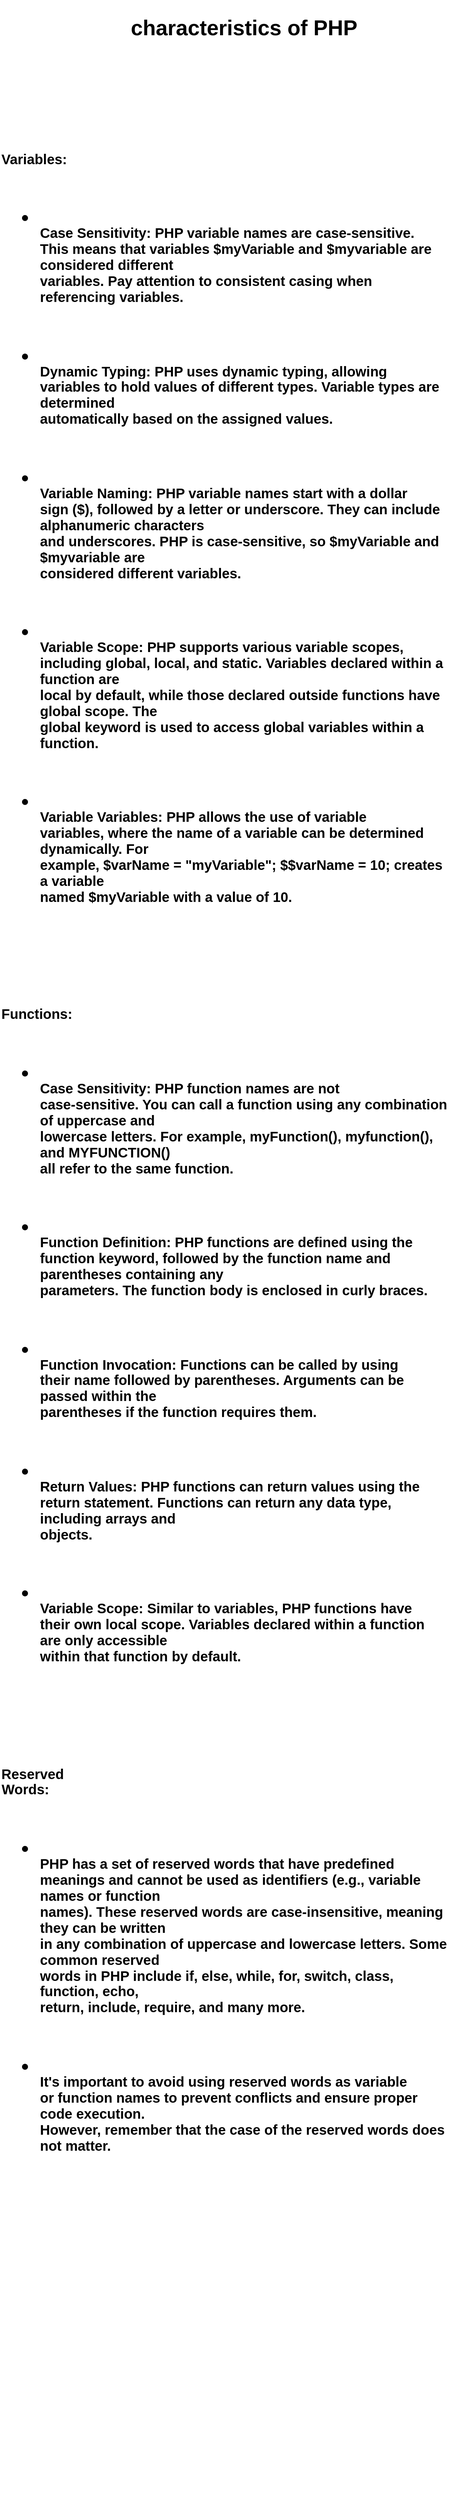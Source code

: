 <mxfile version="21.7.2" type="device">
  <diagram id="nr_waWkO1XJicMMawMq5" name="Page-1">
    <mxGraphModel dx="803" dy="500" grid="1" gridSize="10" guides="1" tooltips="1" connect="1" arrows="1" fold="1" page="1" pageScale="1" pageWidth="850" pageHeight="1100" math="0" shadow="0">
      <root>
        <mxCell id="0" />
        <mxCell id="1" parent="0" />
        <mxCell id="wtmF9lX-q2i9UwXeHCfy-2" value="&lt;p class=&quot;MsoNormal&quot; align=&quot;center&quot; style=&quot;margin-left:36.0pt;text-align:center&quot;&gt;&lt;b style=&quot;mso-bidi-font-weight:normal&quot;&gt;&lt;span lang=&quot;EN&quot; style=&quot;font-size:20.0pt;&#xa;line-height:115%;background:white;mso-highlight:white&quot;&gt;characteristics of PHP&lt;/span&gt;&lt;/b&gt;&lt;/p&gt;&#xa;&#xa;&lt;p class=&quot;MsoNormal&quot; align=&quot;center&quot; style=&quot;margin-left:36.0pt;text-align:center&quot;&gt;&lt;b style=&quot;mso-bidi-font-weight:normal&quot;&gt;&lt;span lang=&quot;EN&quot; style=&quot;font-size:20.0pt;&#xa;line-height:115%;background:white;mso-highlight:white&quot;&gt;&amp;nbsp;&lt;/span&gt;&lt;/b&gt;&lt;/p&gt;&#xa;&#xa;&lt;p class=&quot;MsoNormal&quot; style=&quot;margin-left:0cm;text-indent:-18.0pt;mso-list:l1 level1 lfo2&quot;&gt;&lt;b style=&quot;mso-bidi-font-weight:normal&quot;&gt;&lt;span lang=&quot;EN&quot; style=&quot;font-size:13.0pt;&#xa;line-height:115%;background:white;mso-highlight:white&quot;&gt;&lt;span style=&quot;mso-list:&#xa;Ignore&quot;&gt;1.&lt;span style=&quot;font:7.0pt &amp;quot;Times New Roman&amp;quot;&quot;&gt;&amp;nbsp;&amp;nbsp;&amp;nbsp; &lt;/span&gt;&lt;/span&gt;&lt;/span&gt;&lt;/b&gt;&lt;span dir=&quot;LTR&quot;&gt;&lt;/span&gt;&lt;b style=&quot;mso-bidi-font-weight:normal&quot;&gt;&lt;span lang=&quot;EN&quot; style=&quot;font-size:13.0pt;line-height:115%;background:white;mso-highlight:white&quot;&gt;Variables:&lt;/span&gt;&lt;/b&gt;&lt;/p&gt;&#xa;&#xa;&lt;p class=&quot;MsoNormal&quot; style=&quot;margin-left:36.0pt;text-indent:-18.0pt;mso-list:l3 level1 lfo4&quot;&gt;&lt;span lang=&quot;EN&quot; style=&quot;font-size:13.0pt;line-height:115%;background:white;mso-highlight:&#xa;white&quot;&gt;&lt;span style=&quot;mso-list:Ignore&quot;&gt;●&lt;span style=&quot;font:7.0pt &amp;quot;Times New Roman&amp;quot;&quot;&gt;&amp;nbsp;&amp;nbsp;&amp;nbsp;&amp;nbsp;&#xa;&lt;/span&gt;&lt;/span&gt;&lt;/span&gt;&lt;span dir=&quot;LTR&quot;&gt;&lt;/span&gt;&lt;b style=&quot;mso-bidi-font-weight:&#xa;normal&quot;&gt;&lt;span lang=&quot;EN&quot; style=&quot;font-size:13.0pt;line-height:115%;background:white;&#xa;mso-highlight:white&quot;&gt;Case Sensitivity: PHP variable names are case-sensitive.&#xa;This means that variables $myVariable and $myvariable are considered different&#xa;variables. Pay attention to consistent casing when referencing variables.&lt;/span&gt;&lt;/b&gt;&lt;/p&gt;&#xa;&#xa;&lt;p class=&quot;MsoNormal&quot; style=&quot;margin-left:36.0pt;text-indent:-18.0pt;mso-list:l3 level1 lfo4&quot;&gt;&lt;span lang=&quot;EN&quot; style=&quot;font-size:13.0pt;line-height:115%;background:white;mso-highlight:&#xa;white&quot;&gt;&lt;span style=&quot;mso-list:Ignore&quot;&gt;●&lt;span style=&quot;font:7.0pt &amp;quot;Times New Roman&amp;quot;&quot;&gt;&amp;nbsp;&amp;nbsp;&amp;nbsp;&amp;nbsp;&#xa;&lt;/span&gt;&lt;/span&gt;&lt;/span&gt;&lt;span dir=&quot;LTR&quot;&gt;&lt;/span&gt;&lt;b style=&quot;mso-bidi-font-weight:&#xa;normal&quot;&gt;&lt;span lang=&quot;EN&quot; style=&quot;font-size:13.0pt;line-height:115%;background:white;&#xa;mso-highlight:white&quot;&gt;Dynamic Typing: PHP uses dynamic typing, allowing&#xa;variables to hold values of different types. Variable types are determined&#xa;automatically based on the assigned values.&lt;/span&gt;&lt;/b&gt;&lt;/p&gt;&#xa;&#xa;&lt;p class=&quot;MsoNormal&quot; style=&quot;margin-left:36.0pt;text-indent:-18.0pt;mso-list:l3 level1 lfo4&quot;&gt;&lt;span lang=&quot;EN&quot; style=&quot;font-size:13.0pt;line-height:115%;background:white;mso-highlight:&#xa;white&quot;&gt;&lt;span style=&quot;mso-list:Ignore&quot;&gt;●&lt;span style=&quot;font:7.0pt &amp;quot;Times New Roman&amp;quot;&quot;&gt;&amp;nbsp;&amp;nbsp;&amp;nbsp;&amp;nbsp;&#xa;&lt;/span&gt;&lt;/span&gt;&lt;/span&gt;&lt;span dir=&quot;LTR&quot;&gt;&lt;/span&gt;&lt;b style=&quot;mso-bidi-font-weight:&#xa;normal&quot;&gt;&lt;span lang=&quot;EN&quot; style=&quot;font-size:13.0pt;line-height:115%;background:white;&#xa;mso-highlight:white&quot;&gt;Variable Naming: PHP variable names start with a dollar&#xa;sign ($), followed by a letter or underscore. They can include alphanumeric characters&#xa;and underscores. PHP is case-sensitive, so $myVariable and $myvariable are&#xa;considered different variables.&lt;/span&gt;&lt;/b&gt;&lt;/p&gt;&#xa;&#xa;&lt;p class=&quot;MsoNormal&quot; style=&quot;margin-left:36.0pt;text-indent:-18.0pt;mso-list:l3 level1 lfo4&quot;&gt;&lt;span lang=&quot;EN&quot; style=&quot;font-size:13.0pt;line-height:115%;background:white;mso-highlight:&#xa;white&quot;&gt;&lt;span style=&quot;mso-list:Ignore&quot;&gt;●&lt;span style=&quot;font:7.0pt &amp;quot;Times New Roman&amp;quot;&quot;&gt;&amp;nbsp;&amp;nbsp;&amp;nbsp;&amp;nbsp;&#xa;&lt;/span&gt;&lt;/span&gt;&lt;/span&gt;&lt;span dir=&quot;LTR&quot;&gt;&lt;/span&gt;&lt;b style=&quot;mso-bidi-font-weight:&#xa;normal&quot;&gt;&lt;span lang=&quot;EN&quot; style=&quot;font-size:13.0pt;line-height:115%;background:white;&#xa;mso-highlight:white&quot;&gt;Variable Scope: PHP supports various variable scopes,&#xa;including global, local, and static. Variables declared within a function are&#xa;local by default, while those declared outside functions have global scope. The&#xa;global keyword is used to access global variables within a function.&lt;/span&gt;&lt;/b&gt;&lt;/p&gt;&#xa;&#xa;&lt;p class=&quot;MsoNormal&quot; style=&quot;margin-left:36.0pt;text-indent:-18.0pt;mso-list:l3 level1 lfo4&quot;&gt;&lt;span lang=&quot;EN&quot; style=&quot;font-size:13.0pt;line-height:115%;background:white;mso-highlight:&#xa;white&quot;&gt;&lt;span style=&quot;mso-list:Ignore&quot;&gt;●&lt;span style=&quot;font:7.0pt &amp;quot;Times New Roman&amp;quot;&quot;&gt;&amp;nbsp;&amp;nbsp;&amp;nbsp;&amp;nbsp;&#xa;&lt;/span&gt;&lt;/span&gt;&lt;/span&gt;&lt;span dir=&quot;LTR&quot;&gt;&lt;/span&gt;&lt;b style=&quot;mso-bidi-font-weight:&#xa;normal&quot;&gt;&lt;span lang=&quot;EN&quot; style=&quot;font-size:13.0pt;line-height:115%;background:white;&#xa;mso-highlight:white&quot;&gt;Variable Variables: PHP allows the use of variable&#xa;variables, where the name of a variable can be determined dynamically. For&#xa;example, $varName = &quot;myVariable&quot;; $$varName = 10; creates a variable&#xa;named $myVariable with a value of 10.&lt;/span&gt;&lt;/b&gt;&lt;/p&gt;&#xa;&#xa;&lt;p class=&quot;MsoNormal&quot; style=&quot;margin-left:36.0pt&quot;&gt;&lt;b style=&quot;mso-bidi-font-weight:&#xa;normal&quot;&gt;&lt;span lang=&quot;EN&quot; style=&quot;font-size:13.0pt;line-height:115%;background:white;&#xa;mso-highlight:white&quot;&gt;&amp;nbsp;&lt;/span&gt;&lt;/b&gt;&lt;/p&gt;&#xa;&#xa;&lt;p class=&quot;MsoNormal&quot; style=&quot;margin-left:0cm;text-indent:-18.0pt;mso-list:l1 level1 lfo2&quot;&gt;&lt;b style=&quot;mso-bidi-font-weight:normal&quot;&gt;&lt;span lang=&quot;EN&quot; style=&quot;font-size:13.0pt;&#xa;line-height:115%;background:white;mso-highlight:white&quot;&gt;&lt;span style=&quot;mso-list:&#xa;Ignore&quot;&gt;2.&lt;span style=&quot;font:7.0pt &amp;quot;Times New Roman&amp;quot;&quot;&gt;&amp;nbsp;&amp;nbsp;&amp;nbsp; &lt;/span&gt;&lt;/span&gt;&lt;/span&gt;&lt;/b&gt;&lt;span dir=&quot;LTR&quot;&gt;&lt;/span&gt;&lt;b style=&quot;mso-bidi-font-weight:normal&quot;&gt;&lt;span lang=&quot;EN&quot; style=&quot;font-size:13.0pt;line-height:115%;background:white;mso-highlight:white&quot;&gt;Functions:&lt;/span&gt;&lt;/b&gt;&lt;/p&gt;&#xa;&#xa;&lt;p class=&quot;MsoNormal&quot; style=&quot;margin-left:36.0pt;text-indent:-18.0pt;mso-list:l2 level1 lfo1&quot;&gt;&lt;span lang=&quot;EN&quot; style=&quot;font-size:13.0pt;line-height:115%;background:white;mso-highlight:&#xa;white&quot;&gt;&lt;span style=&quot;mso-list:Ignore&quot;&gt;●&lt;span style=&quot;font:7.0pt &amp;quot;Times New Roman&amp;quot;&quot;&gt;&amp;nbsp;&amp;nbsp;&amp;nbsp;&amp;nbsp;&#xa;&lt;/span&gt;&lt;/span&gt;&lt;/span&gt;&lt;span dir=&quot;LTR&quot;&gt;&lt;/span&gt;&lt;b style=&quot;mso-bidi-font-weight:&#xa;normal&quot;&gt;&lt;span lang=&quot;EN&quot; style=&quot;font-size:13.0pt;line-height:115%;background:white;&#xa;mso-highlight:white&quot;&gt;Case Sensitivity: PHP function names are not&#xa;case-sensitive. You can call a function using any combination of uppercase and&#xa;lowercase letters. For example, myFunction(), myfunction(), and MYFUNCTION()&#xa;all refer to the same function.&lt;/span&gt;&lt;/b&gt;&lt;/p&gt;&#xa;&#xa;&lt;p class=&quot;MsoNormal&quot; style=&quot;margin-left:36.0pt;text-indent:-18.0pt;mso-list:l2 level1 lfo1&quot;&gt;&lt;span lang=&quot;EN&quot; style=&quot;font-size:13.0pt;line-height:115%;background:white;mso-highlight:&#xa;white&quot;&gt;&lt;span style=&quot;mso-list:Ignore&quot;&gt;●&lt;span style=&quot;font:7.0pt &amp;quot;Times New Roman&amp;quot;&quot;&gt;&amp;nbsp;&amp;nbsp;&amp;nbsp;&amp;nbsp;&#xa;&lt;/span&gt;&lt;/span&gt;&lt;/span&gt;&lt;span dir=&quot;LTR&quot;&gt;&lt;/span&gt;&lt;b style=&quot;mso-bidi-font-weight:&#xa;normal&quot;&gt;&lt;span lang=&quot;EN&quot; style=&quot;font-size:13.0pt;line-height:115%;background:white;&#xa;mso-highlight:white&quot;&gt;Function Definition: PHP functions are defined using the&#xa;function keyword, followed by the function name and parentheses containing any&#xa;parameters. The function body is enclosed in curly braces.&lt;/span&gt;&lt;/b&gt;&lt;/p&gt;&#xa;&#xa;&lt;p class=&quot;MsoNormal&quot; style=&quot;margin-left:36.0pt;text-indent:-18.0pt;mso-list:l2 level1 lfo1&quot;&gt;&lt;span lang=&quot;EN&quot; style=&quot;font-size:13.0pt;line-height:115%;background:white;mso-highlight:&#xa;white&quot;&gt;&lt;span style=&quot;mso-list:Ignore&quot;&gt;●&lt;span style=&quot;font:7.0pt &amp;quot;Times New Roman&amp;quot;&quot;&gt;&amp;nbsp;&amp;nbsp;&amp;nbsp;&amp;nbsp;&#xa;&lt;/span&gt;&lt;/span&gt;&lt;/span&gt;&lt;span dir=&quot;LTR&quot;&gt;&lt;/span&gt;&lt;b style=&quot;mso-bidi-font-weight:&#xa;normal&quot;&gt;&lt;span lang=&quot;EN&quot; style=&quot;font-size:13.0pt;line-height:115%;background:white;&#xa;mso-highlight:white&quot;&gt;Function Invocation: Functions can be called by using&#xa;their name followed by parentheses. Arguments can be passed within the&#xa;parentheses if the function requires them.&lt;/span&gt;&lt;/b&gt;&lt;/p&gt;&#xa;&#xa;&lt;p class=&quot;MsoNormal&quot; style=&quot;margin-left:36.0pt;text-indent:-18.0pt;mso-list:l2 level1 lfo1&quot;&gt;&lt;span lang=&quot;EN&quot; style=&quot;font-size:13.0pt;line-height:115%;background:white;mso-highlight:&#xa;white&quot;&gt;&lt;span style=&quot;mso-list:Ignore&quot;&gt;●&lt;span style=&quot;font:7.0pt &amp;quot;Times New Roman&amp;quot;&quot;&gt;&amp;nbsp;&amp;nbsp;&amp;nbsp;&amp;nbsp;&#xa;&lt;/span&gt;&lt;/span&gt;&lt;/span&gt;&lt;span dir=&quot;LTR&quot;&gt;&lt;/span&gt;&lt;b style=&quot;mso-bidi-font-weight:&#xa;normal&quot;&gt;&lt;span lang=&quot;EN&quot; style=&quot;font-size:13.0pt;line-height:115%;background:white;&#xa;mso-highlight:white&quot;&gt;Return Values: PHP functions can return values using the&#xa;return statement. Functions can return any data type, including arrays and&#xa;objects.&lt;/span&gt;&lt;/b&gt;&lt;/p&gt;&#xa;&#xa;&lt;p class=&quot;MsoNormal&quot; style=&quot;margin-left:36.0pt;text-indent:-18.0pt;mso-list:l2 level1 lfo1&quot;&gt;&lt;span lang=&quot;EN&quot; style=&quot;font-size:13.0pt;line-height:115%;background:white;mso-highlight:&#xa;white&quot;&gt;&lt;span style=&quot;mso-list:Ignore&quot;&gt;●&lt;span style=&quot;font:7.0pt &amp;quot;Times New Roman&amp;quot;&quot;&gt;&amp;nbsp;&amp;nbsp;&amp;nbsp;&amp;nbsp;&#xa;&lt;/span&gt;&lt;/span&gt;&lt;/span&gt;&lt;span dir=&quot;LTR&quot;&gt;&lt;/span&gt;&lt;b style=&quot;mso-bidi-font-weight:&#xa;normal&quot;&gt;&lt;span lang=&quot;EN&quot; style=&quot;font-size:13.0pt;line-height:115%;background:white;&#xa;mso-highlight:white&quot;&gt;Variable Scope: Similar to variables, PHP functions have&#xa;their own local scope. Variables declared within a function are only accessible&#xa;within that function by default.&lt;/span&gt;&lt;/b&gt;&lt;/p&gt;&#xa;&#xa;&lt;p class=&quot;MsoNormal&quot;&gt;&lt;b style=&quot;mso-bidi-font-weight:normal&quot;&gt;&lt;span lang=&quot;EN&quot; style=&quot;font-size:13.0pt;line-height:115%;background:white;mso-highlight:white&quot;&gt;&amp;nbsp;&lt;/span&gt;&lt;/b&gt;&lt;/p&gt;&#xa;&#xa;&lt;p class=&quot;MsoNormal&quot; style=&quot;margin-left:0cm;text-indent:-18.0pt;mso-list:l1 level1 lfo2&quot;&gt;&lt;b style=&quot;mso-bidi-font-weight:normal&quot;&gt;&lt;span lang=&quot;EN&quot; style=&quot;font-size:13.0pt;&#xa;line-height:115%;background:white;mso-highlight:white&quot;&gt;&lt;span style=&quot;mso-list:&#xa;Ignore&quot;&gt;3.&lt;span style=&quot;font:7.0pt &amp;quot;Times New Roman&amp;quot;&quot;&gt;&amp;nbsp;&amp;nbsp;&amp;nbsp; &lt;/span&gt;&lt;/span&gt;&lt;/span&gt;&lt;/b&gt;&lt;span dir=&quot;LTR&quot;&gt;&lt;/span&gt;&lt;b style=&quot;mso-bidi-font-weight:normal&quot;&gt;&lt;span lang=&quot;EN&quot; style=&quot;font-size:13.0pt;line-height:115%;background:white;mso-highlight:white&quot;&gt;Reserved&#xa;Words:&lt;/span&gt;&lt;/b&gt;&lt;/p&gt;&#xa;&#xa;&lt;p class=&quot;MsoNormal&quot; style=&quot;margin-left:36.0pt;text-indent:-18.0pt;mso-list:l0 level1 lfo3&quot;&gt;&lt;span lang=&quot;EN&quot; style=&quot;font-size:13.0pt;line-height:115%;background:white;mso-highlight:&#xa;white&quot;&gt;&lt;span style=&quot;mso-list:Ignore&quot;&gt;●&lt;span style=&quot;font:7.0pt &amp;quot;Times New Roman&amp;quot;&quot;&gt;&amp;nbsp;&amp;nbsp;&amp;nbsp;&amp;nbsp;&#xa;&lt;/span&gt;&lt;/span&gt;&lt;/span&gt;&lt;span dir=&quot;LTR&quot;&gt;&lt;/span&gt;&lt;b style=&quot;mso-bidi-font-weight:&#xa;normal&quot;&gt;&lt;span lang=&quot;EN&quot; style=&quot;font-size:13.0pt;line-height:115%;background:white;&#xa;mso-highlight:white&quot;&gt;PHP has a set of reserved words that have predefined&#xa;meanings and cannot be used as identifiers (e.g., variable names or function&#xa;names). These reserved words are case-insensitive, meaning they can be written&#xa;in any combination of uppercase and lowercase letters. Some common reserved&#xa;words in PHP include if, else, while, for, switch, class, function, echo,&#xa;return, include, require, and many more.&lt;/span&gt;&lt;/b&gt;&lt;/p&gt;&#xa;&#xa;&lt;p class=&quot;MsoNormal&quot; style=&quot;margin-left:36.0pt;text-indent:-18.0pt;mso-list:l0 level1 lfo3&quot;&gt;&lt;span lang=&quot;EN&quot; style=&quot;font-size:13.0pt;line-height:115%;background:white;mso-highlight:&#xa;white&quot;&gt;&lt;span style=&quot;mso-list:Ignore&quot;&gt;●&lt;span style=&quot;font:7.0pt &amp;quot;Times New Roman&amp;quot;&quot;&gt;&amp;nbsp;&amp;nbsp;&amp;nbsp;&amp;nbsp;&#xa;&lt;/span&gt;&lt;/span&gt;&lt;/span&gt;&lt;span dir=&quot;LTR&quot;&gt;&lt;/span&gt;&lt;b style=&quot;mso-bidi-font-weight:&#xa;normal&quot;&gt;&lt;span lang=&quot;EN&quot; style=&quot;font-size:13.0pt;line-height:115%;background:white;&#xa;mso-highlight:white&quot;&gt;It&#39;s important to avoid using reserved words as variable&#xa;or function names to prevent conflicts and ensure proper code execution.&#xa;However, remember that the case of the reserved words does not matter.&lt;/span&gt;&lt;/b&gt;&lt;/p&gt;&#xa;&#xa;&lt;p class=&quot;MsoNormal&quot;&gt;&lt;b style=&quot;mso-bidi-font-weight:normal&quot;&gt;&lt;span lang=&quot;EN&quot; style=&quot;font-size:13.0pt;line-height:115%;background:white;mso-highlight:white&quot;&gt;&amp;nbsp;&lt;/span&gt;&lt;/b&gt;&lt;/p&gt;&#xa;&#xa;&lt;p class=&quot;MsoNormal&quot;&gt;&lt;b style=&quot;mso-bidi-font-weight:normal&quot;&gt;&lt;span lang=&quot;EN&quot; style=&quot;font-size:13.0pt;line-height:115%;background:white;mso-highlight:white&quot;&gt;&amp;nbsp;&lt;/span&gt;&lt;/b&gt;&lt;/p&gt;&#xa;&#xa;&lt;p class=&quot;MsoNormal&quot;&gt;&lt;b style=&quot;mso-bidi-font-weight:normal&quot;&gt;&lt;span lang=&quot;EN&quot; style=&quot;font-size:13.0pt;line-height:115%;background:white;mso-highlight:white&quot;&gt;&amp;nbsp;&lt;/span&gt;&lt;/b&gt;&lt;/p&gt;&#xa;&#xa;&lt;p class=&quot;MsoNormal&quot;&gt;&lt;b style=&quot;mso-bidi-font-weight:normal&quot;&gt;&lt;span lang=&quot;EN&quot; style=&quot;font-size:13.0pt;line-height:115%;background:white;mso-highlight:white&quot;&gt;&amp;nbsp;&lt;/span&gt;&lt;/b&gt;&lt;/p&gt;&#xa;&#xa;&lt;p class=&quot;MsoNormal&quot;&gt;&lt;b style=&quot;mso-bidi-font-weight:normal&quot;&gt;&lt;span lang=&quot;EN&quot; style=&quot;font-size:13.0pt;line-height:115%;background:white;mso-highlight:white&quot;&gt;&amp;nbsp;&lt;/span&gt;&lt;/b&gt;&lt;/p&gt;" style="text;whiteSpace=wrap;html=1;" vertex="1" parent="1">
          <mxGeometry x="10" y="600" width="560" height="3120" as="geometry" />
        </mxCell>
      </root>
    </mxGraphModel>
  </diagram>
</mxfile>
